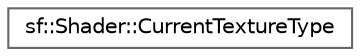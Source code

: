 digraph "Graphical Class Hierarchy"
{
 // INTERACTIVE_SVG=YES
 // LATEX_PDF_SIZE
  bgcolor="transparent";
  edge [fontname=Helvetica,fontsize=10,labelfontname=Helvetica,labelfontsize=10];
  node [fontname=Helvetica,fontsize=10,shape=box,height=0.2,width=0.4];
  rankdir="LR";
  Node0 [id="Node000000",label="sf::Shader::CurrentTextureType",height=0.2,width=0.4,color="grey40", fillcolor="white", style="filled",URL="$a01769.html",tooltip="Special type that can be passed to setUniform(), and that represents the texture of the object being ..."];
}
